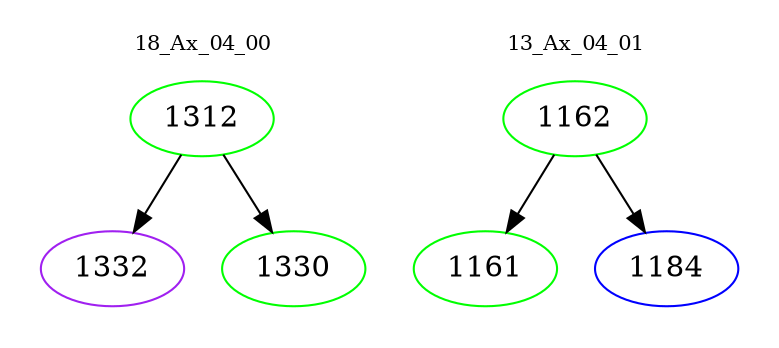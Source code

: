 digraph{
subgraph cluster_0 {
color = white
label = "18_Ax_04_00";
fontsize=10;
T0_1312 [label="1312", color="green"]
T0_1312 -> T0_1332 [color="black"]
T0_1332 [label="1332", color="purple"]
T0_1312 -> T0_1330 [color="black"]
T0_1330 [label="1330", color="green"]
}
subgraph cluster_1 {
color = white
label = "13_Ax_04_01";
fontsize=10;
T1_1162 [label="1162", color="green"]
T1_1162 -> T1_1161 [color="black"]
T1_1161 [label="1161", color="green"]
T1_1162 -> T1_1184 [color="black"]
T1_1184 [label="1184", color="blue"]
}
}
